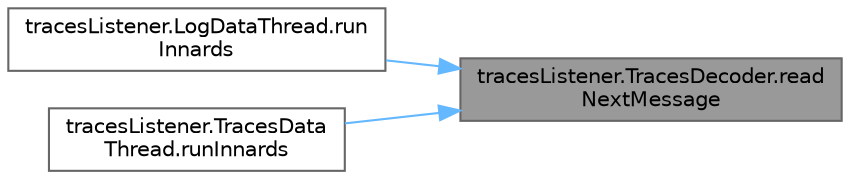 digraph "tracesListener.TracesDecoder.readNextMessage"
{
 // LATEX_PDF_SIZE
  bgcolor="transparent";
  edge [fontname=Helvetica,fontsize=10,labelfontname=Helvetica,labelfontsize=10];
  node [fontname=Helvetica,fontsize=10,shape=box,height=0.2,width=0.4];
  rankdir="RL";
  Node1 [id="Node000001",label="tracesListener.TracesDecoder.read\lNextMessage",height=0.2,width=0.4,color="gray40", fillcolor="grey60", style="filled", fontcolor="black",tooltip=" "];
  Node1 -> Node2 [id="edge1_Node000001_Node000002",dir="back",color="steelblue1",style="solid",tooltip=" "];
  Node2 [id="Node000002",label="tracesListener.LogDataThread.run\lInnards",height=0.2,width=0.4,color="grey40", fillcolor="white", style="filled",URL="$classtraces_listener_1_1_log_data_thread.html#a34ff04fac4b899d54443b50e57a06fed",tooltip=" "];
  Node1 -> Node3 [id="edge2_Node000001_Node000003",dir="back",color="steelblue1",style="solid",tooltip=" "];
  Node3 [id="Node000003",label="tracesListener.TracesData\lThread.runInnards",height=0.2,width=0.4,color="grey40", fillcolor="white", style="filled",URL="$classtraces_listener_1_1_traces_data_thread.html#a903a233fda7811a60a08cd76118260e3",tooltip=" "];
}
